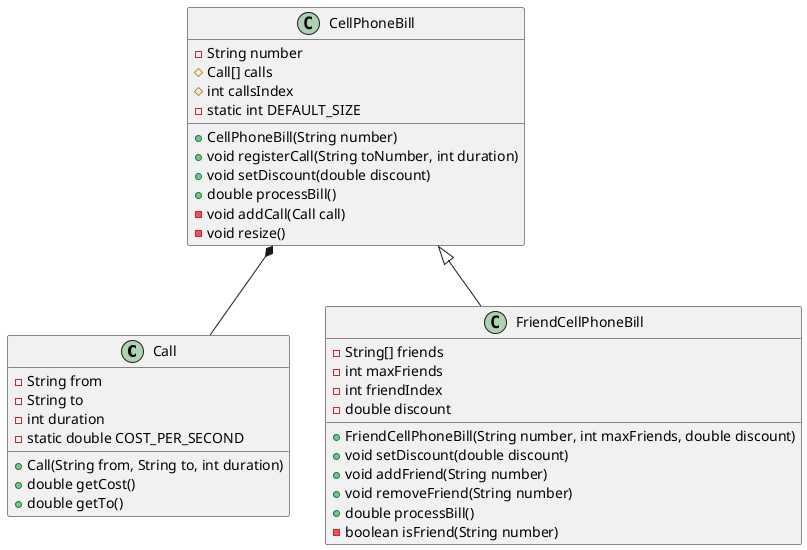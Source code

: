 @startuml
'https://plantuml.com/sequence-diagram

class Call {
    - String from
    - String to
    - int duration
    - static double COST_PER_SECOND

    + Call(String from, String to, int duration)
    + double getCost()
    + double getTo()
}

class CellPhoneBill {
    - String number
    # Call[] calls
    # int callsIndex
    - static int DEFAULT_SIZE
    + CellPhoneBill(String number)
    + void registerCall(String toNumber, int duration)
    + void setDiscount(double discount)
    + double processBill()
    - void addCall(Call call)
    - void resize()
}

class FriendCellPhoneBill {
    - String[] friends
    - int maxFriends
    - int friendIndex
    - double discount

    + FriendCellPhoneBill(String number, int maxFriends, double discount)
    + void setDiscount(double discount)
    + void addFriend(String number)
    + void removeFriend(String number)
    + double processBill()
    - boolean isFriend(String number)
}

CellPhoneBill <|-- FriendCellPhoneBill
CellPhoneBill *-- Call

@enduml
